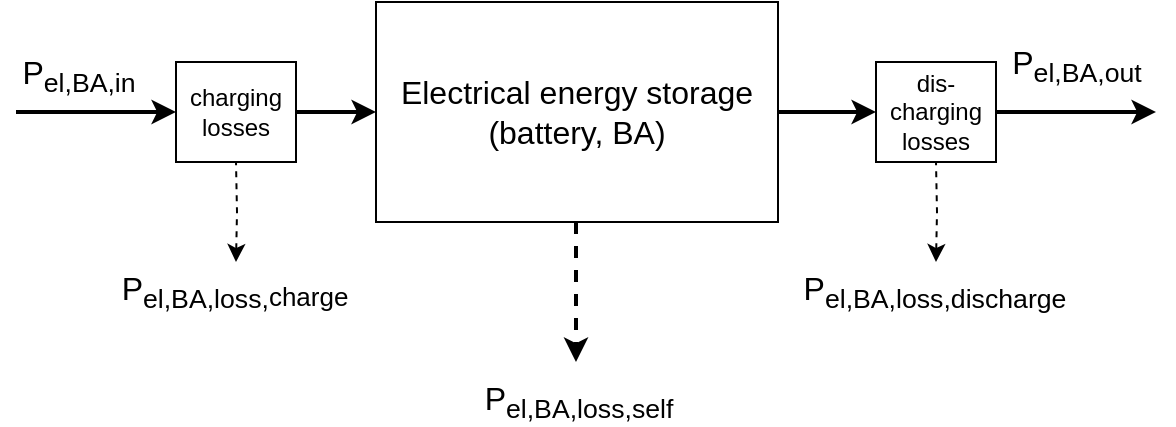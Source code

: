 <mxfile version="20.3.0" type="device"><diagram id="XGQOgBimWroTahmR1LSt" name="Seite-1"><mxGraphModel dx="981" dy="603" grid="1" gridSize="10" guides="1" tooltips="1" connect="1" arrows="1" fold="1" page="1" pageScale="1" pageWidth="827" pageHeight="1169" math="0" shadow="0"><root><mxCell id="0"/><mxCell id="1" parent="0"/><mxCell id="WUm_OyUaafY5r1SgGHwT-1" value="&lt;font style=&quot;font-size: 16px;&quot;&gt;Electrical energy storage (battery, BA)&lt;/font&gt;" style="rounded=0;whiteSpace=wrap;html=1;" parent="1" vertex="1"><mxGeometry x="300" y="120" width="201" height="110" as="geometry"/></mxCell><mxCell id="WUm_OyUaafY5r1SgGHwT-2" value="" style="endArrow=classic;html=1;rounded=0;fontSize=16;entryX=0;entryY=0.5;entryDx=0;entryDy=0;strokeWidth=2;startArrow=none;" parent="1" target="WUm_OyUaafY5r1SgGHwT-1" edge="1" source="_4xBZRKgg3H2wCA9BVkn-1"><mxGeometry width="50" height="50" relative="1" as="geometry"><mxPoint x="180" y="175" as="sourcePoint"/><mxPoint x="440" y="220" as="targetPoint"/></mxGeometry></mxCell><mxCell id="WUm_OyUaafY5r1SgGHwT-6" value="" style="endArrow=classic;html=1;rounded=0;fontSize=16;strokeWidth=2;dashed=1;" parent="1" edge="1"><mxGeometry width="50" height="50" relative="1" as="geometry"><mxPoint x="400" y="230" as="sourcePoint"/><mxPoint x="400" y="300" as="targetPoint"/></mxGeometry></mxCell><mxCell id="WUm_OyUaafY5r1SgGHwT-7" value="&lt;font style=&quot;font-size: 16px;&quot;&gt;P&lt;sub&gt;el,BA,loss,self&lt;/sub&gt;&lt;/font&gt;" style="edgeLabel;html=1;align=center;verticalAlign=middle;resizable=0;points=[];fontSize=16;" parent="WUm_OyUaafY5r1SgGHwT-6" vertex="1" connectable="0"><mxGeometry x="-0.271" y="-3" relative="1" as="geometry"><mxPoint x="4" y="64" as="offset"/></mxGeometry></mxCell><mxCell id="_4xBZRKgg3H2wCA9BVkn-5" value="&lt;font style=&quot;font-size: 16px;&quot;&gt;P&lt;sub&gt;el,BA,loss,&lt;/sub&gt;&lt;/font&gt;&lt;sub style=&quot;&quot;&gt;&lt;font style=&quot;font-size: 13px;&quot;&gt;charge&lt;/font&gt;&lt;/sub&gt;" style="edgeStyle=orthogonalEdgeStyle;rounded=0;orthogonalLoop=1;jettySize=auto;html=1;startArrow=classic;startFill=1;endArrow=none;endFill=0;dashed=1;" edge="1" parent="1" target="_4xBZRKgg3H2wCA9BVkn-1"><mxGeometry x="-1" y="15" relative="1" as="geometry"><mxPoint x="230" y="250" as="sourcePoint"/><mxPoint x="14" y="15" as="offset"/></mxGeometry></mxCell><mxCell id="_4xBZRKgg3H2wCA9BVkn-1" value="charging losses" style="rounded=0;whiteSpace=wrap;html=1;" vertex="1" parent="1"><mxGeometry x="200" y="150" width="60" height="50" as="geometry"/></mxCell><mxCell id="_4xBZRKgg3H2wCA9BVkn-2" value="" style="endArrow=none;html=1;rounded=0;fontSize=16;strokeWidth=2;startArrow=classic;startFill=1;exitX=0;exitY=0.5;exitDx=0;exitDy=0;" edge="1" parent="1" source="_4xBZRKgg3H2wCA9BVkn-1"><mxGeometry width="50" height="50" relative="1" as="geometry"><mxPoint x="300" y="175" as="sourcePoint"/><mxPoint x="120" y="175" as="targetPoint"/></mxGeometry></mxCell><mxCell id="_4xBZRKgg3H2wCA9BVkn-3" value="&lt;font style=&quot;font-size: 16px;&quot;&gt;P&lt;sub&gt;el,BA,in&lt;/sub&gt;&lt;/font&gt;" style="edgeLabel;html=1;align=center;verticalAlign=middle;resizable=0;points=[];fontSize=16;" vertex="1" connectable="0" parent="_4xBZRKgg3H2wCA9BVkn-2"><mxGeometry x="-0.271" y="-3" relative="1" as="geometry"><mxPoint x="-20" y="-15" as="offset"/></mxGeometry></mxCell><mxCell id="_4xBZRKgg3H2wCA9BVkn-7" value="" style="endArrow=classic;html=1;rounded=0;fontSize=16;strokeWidth=2;startArrow=none;" edge="1" parent="1" source="_4xBZRKgg3H2wCA9BVkn-9"><mxGeometry width="50" height="50" relative="1" as="geometry"><mxPoint x="551" y="175" as="sourcePoint"/><mxPoint x="690" y="175" as="targetPoint"/></mxGeometry></mxCell><mxCell id="_4xBZRKgg3H2wCA9BVkn-8" value="&lt;font style=&quot;font-size: 16px;&quot;&gt;P&lt;sub&gt;el,BA,loss,discharge&lt;/sub&gt;&lt;/font&gt;" style="edgeStyle=orthogonalEdgeStyle;rounded=0;orthogonalLoop=1;jettySize=auto;html=1;startArrow=classic;startFill=1;endArrow=none;endFill=0;dashed=1;" edge="1" parent="1" target="_4xBZRKgg3H2wCA9BVkn-9"><mxGeometry x="-1" y="15" relative="1" as="geometry"><mxPoint x="580" y="250" as="sourcePoint"/><mxPoint x="14" y="15" as="offset"/></mxGeometry></mxCell><mxCell id="_4xBZRKgg3H2wCA9BVkn-9" value="dis-charging losses" style="rounded=0;whiteSpace=wrap;html=1;" vertex="1" parent="1"><mxGeometry x="550" y="150" width="60" height="50" as="geometry"/></mxCell><mxCell id="_4xBZRKgg3H2wCA9BVkn-10" value="" style="endArrow=none;html=1;rounded=0;fontSize=16;strokeWidth=2;startArrow=classic;startFill=1;" edge="1" parent="1"><mxGeometry width="50" height="50" relative="1" as="geometry"><mxPoint x="550" y="175" as="sourcePoint"/><mxPoint x="501" y="175" as="targetPoint"/></mxGeometry></mxCell><mxCell id="_4xBZRKgg3H2wCA9BVkn-11" value="&lt;font style=&quot;font-size: 16px;&quot;&gt;P&lt;sub&gt;el,BA,out&lt;/sub&gt;&lt;/font&gt;" style="edgeLabel;html=1;align=center;verticalAlign=middle;resizable=0;points=[];fontSize=16;" vertex="1" connectable="0" parent="_4xBZRKgg3H2wCA9BVkn-10"><mxGeometry x="-0.271" y="-3" relative="1" as="geometry"><mxPoint x="118" y="-20" as="offset"/></mxGeometry></mxCell></root></mxGraphModel></diagram></mxfile>